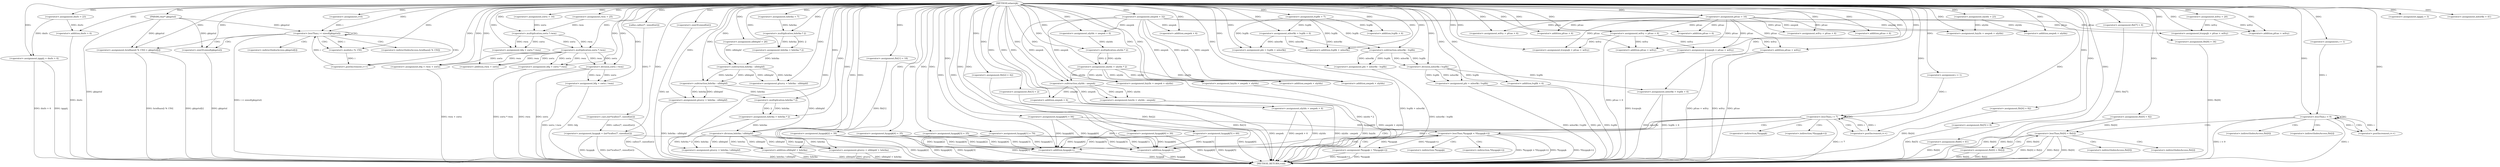 digraph wlaersjk {  
"4150517416585199165" [label = "(METHOD,wlaersjk)" ]
"4150517416585199533" [label = "(METHOD_RETURN,void)" ]
"4150517416585199166" [label = "(PARAM,char* gkigztnl)" ]
"4150517416585199169" [label = "(<operator>.assignment,xwtn = 16)" ]
"4150517416585199173" [label = "(<operator>.assignment,igggtj = 3)" ]
"4150517416585199177" [label = "(<operator>.assignment,ulyldx = 23)" ]
"4150517416585199181" [label = "(<operator>.assignment,hdxtka = 7)" ]
"4150517416585199185" [label = "(<operator>.assignment,dmfo = 23)" ]
"4150517416585199189" [label = "(<operator>.assignment,awgwk = 32)" ]
"4150517416585199194" [label = "(<operator>.assignment,wifvy = 20)" ]
"4150517416585199198" [label = "(<operator>.assignment,rwm = 25)" ]
"4150517416585199205" [label = "(<operator>.assignment,nlbbiphf = 26)" ]
"4150517416585199208" [label = "(<operator>.assignment,hzyilx = awgwk + ulyldx)" ]
"4150517416585199210" [label = "(<operator>.addition,awgwk + ulyldx)" ]
"4150517416585199213" [label = "(<operator>.assignment,igggtj = dmfo + 6)" ]
"4150517416585199215" [label = "(<operator>.addition,dmfo + 6)" ]
"4150517416585199220" [label = "(<operator>.assignment,pfcao = 16)" ]
"4150517416585199224" [label = "(<operator>.assignment,ulyldx = awgwk + 6)" ]
"4150517416585199226" [label = "(<operator>.addition,awgwk + 6)" ]
"4150517416585199229" [label = "(<operator>.assignment,lcxzpujh = pfcao + wifvy)" ]
"4150517416585199231" [label = "(<operator>.addition,pfcao + wifvy)" ]
"4150517416585199235" [label = "(<operator>.assignment,ulyldx = ulyldx * 2)" ]
"4150517416585199237" [label = "(<operator>.multiplication,ulyldx * 2)" ]
"4150517416585199242" [label = "(<operator>.assignment,i=0)" ]
"4150517416585199245" [label = "(<operator>.lessThan,i < sizeof(gkigztnl))" ]
"4150517416585199247" [label = "(<operator>.sizeOf,sizeof(gkigztnl))" ]
"4150517416585199249" [label = "(<operator>.postIncrement,i++)" ]
"4150517416585199252" [label = "(<operator>.assignment,hrzdhazs[i % 150] = gkigztnl[i])" ]
"4150517416585199255" [label = "(<operator>.modulo,i % 150)" ]
"4150517416585199262" [label = "(<operator>.assignment,bfg = xwtn * rwm)" ]
"4150517416585199264" [label = "(<operator>.multiplication,xwtn * rwm)" ]
"4150517416585199268" [label = "(<operator>.assignment,mborlki = 41)" ]
"4150517416585199271" [label = "(<operator>.assignment,bfg = xwtn * rwm)" ]
"4150517416585199273" [label = "(<operator>.multiplication,xwtn * rwm)" ]
"4150517416585199276" [label = "(<operator>.assignment,hyggqk = (int*)calloc(7, sizeof(int)))" ]
"4150517416585199278" [label = "(<operator>.cast,(int*)calloc(7, sizeof(int)))" ]
"4150517416585199280" [label = "(calloc,calloc(7, sizeof(int)))" ]
"4150517416585199282" [label = "(<operator>.sizeOf,sizeof(int))" ]
"4150517416585199284" [label = "(<operator>.assignment,hyggqk[0] = 94)" ]
"4150517416585199290" [label = "(<operator>.assignment,lvgfih = 7)" ]
"4150517416585199293" [label = "(<operator>.assignment,bfg = rwm + xwtn)" ]
"4150517416585199295" [label = "(<operator>.addition,rwm + xwtn)" ]
"4150517416585199298" [label = "(<operator>.assignment,hdxtka = hdxtka * 2)" ]
"4150517416585199300" [label = "(<operator>.multiplication,hdxtka * 2)" ]
"4150517416585199303" [label = "(<operator>.assignment,hyggqk[1] = 79)" ]
"4150517416585199308" [label = "(<operator>.assignment,hzyilx = awgwk + ulyldx)" ]
"4150517416585199310" [label = "(<operator>.addition,awgwk + ulyldx)" ]
"4150517416585199313" [label = "(<operator>.assignment,hzyilx = awgwk + ulyldx)" ]
"4150517416585199315" [label = "(<operator>.addition,awgwk + ulyldx)" ]
"4150517416585199318" [label = "(<operator>.assignment,bfg = xwtn / rwm)" ]
"4150517416585199320" [label = "(<operator>.division,xwtn / rwm)" ]
"4150517416585199323" [label = "(<operator>.assignment,wifvy = pfcao + 6)" ]
"4150517416585199325" [label = "(<operator>.addition,pfcao + 6)" ]
"4150517416585199328" [label = "(<operator>.assignment,gtxzvy = hdxtka - nlbbiphf)" ]
"4150517416585199330" [label = "(<operator>.subtraction,hdxtka - nlbbiphf)" ]
"4150517416585199333" [label = "(<operator>.assignment,hzyilx = ulyldx - awgwk)" ]
"4150517416585199335" [label = "(<operator>.subtraction,ulyldx - awgwk)" ]
"4150517416585199338" [label = "(<operator>.assignment,ulyldx = awgwk + 6)" ]
"4150517416585199340" [label = "(<operator>.addition,awgwk + 6)" ]
"4150517416585199343" [label = "(<operator>.assignment,gtxzvy = hdxtka - nlbbiphf)" ]
"4150517416585199345" [label = "(<operator>.subtraction,hdxtka - nlbbiphf)" ]
"4150517416585199349" [label = "(<operator>.assignment,wifvy = pfcao + 6)" ]
"4150517416585199351" [label = "(<operator>.addition,pfcao + 6)" ]
"4150517416585199354" [label = "(<operator>.assignment,wifvy = pfcao + 6)" ]
"4150517416585199356" [label = "(<operator>.addition,pfcao + 6)" ]
"4150517416585199359" [label = "(<operator>.assignment,hyggqk[2] = 39)" ]
"4150517416585199364" [label = "(<operator>.assignment,hdxtka = hdxtka * 2)" ]
"4150517416585199366" [label = "(<operator>.multiplication,hdxtka * 2)" ]
"4150517416585199369" [label = "(<operator>.assignment,fht[0] = 82)" ]
"4150517416585199374" [label = "(<operator>.assignment,mborlki = lvgfih + 6)" ]
"4150517416585199376" [label = "(<operator>.addition,lvgfih + 6)" ]
"4150517416585199379" [label = "(<operator>.assignment,fht[1] = 18)" ]
"4150517416585199384" [label = "(<operator>.assignment,lcxzpujh = pfcao + wifvy)" ]
"4150517416585199386" [label = "(<operator>.addition,pfcao + wifvy)" ]
"4150517416585199389" [label = "(<operator>.assignment,gtxzvy = hdxtka / nlbbiphf)" ]
"4150517416585199391" [label = "(<operator>.division,hdxtka / nlbbiphf)" ]
"4150517416585199394" [label = "(<operator>.assignment,hyggqk[3] = 35)" ]
"4150517416585199399" [label = "(<operator>.assignment,hyggqk[4] = 35)" ]
"4150517416585199404" [label = "(<operator>.assignment,lcxzpujh = pfcao + wifvy)" ]
"4150517416585199406" [label = "(<operator>.addition,pfcao + wifvy)" ]
"4150517416585199409" [label = "(<operator>.assignment,fht[2] = 42)" ]
"4150517416585199414" [label = "(<operator>.assignment,fht[3] = 2)" ]
"4150517416585199419" [label = "(<operator>.assignment,hyggqk[5] = 60)" ]
"4150517416585199424" [label = "(<operator>.assignment,hyggqk[6] = 30)" ]
"4150517416585199429" [label = "(<operator>.assignment,gtxzvy = nlbbiphf + hdxtka)" ]
"4150517416585199431" [label = "(<operator>.addition,nlbbiphf + hdxtka)" ]
"4150517416585199434" [label = "(<operator>.assignment,phi = lvgfih + mborlki)" ]
"4150517416585199436" [label = "(<operator>.addition,lvgfih + mborlki)" ]
"4150517416585199439" [label = "(<operator>.assignment,fht[4] = 82)" ]
"4150517416585199444" [label = "(<operator>.assignment,fht[5] = 8)" ]
"4150517416585199449" [label = "(<operator>.assignment,fht[6] = 61)" ]
"4150517416585199456" [label = "(<operator>.assignment,i = 1)" ]
"4150517416585199459" [label = "(<operator>.lessThan,i < 7)" ]
"4150517416585199462" [label = "(<operator>.postIncrement,i++)" ]
"4150517416585199466" [label = "(<operator>.lessThan,*hyggqk < *(hyggqk+i))" ]
"4150517416585199470" [label = "(<operator>.addition,hyggqk+i)" ]
"4150517416585199474" [label = "(<operator>.assignment,*hyggqk = *(hyggqk+i))" ]
"4150517416585199478" [label = "(<operator>.addition,hyggqk+i)" ]
"4150517416585199481" [label = "(<operator>.assignment,phi = mborlki - lvgfih)" ]
"4150517416585199483" [label = "(<operator>.subtraction,mborlki - lvgfih)" ]
"4150517416585199486" [label = "(<operator>.assignment,fht[7] = 8)" ]
"4150517416585199491" [label = "(<operator>.assignment,fht[8] = 34)" ]
"4150517416585199496" [label = "(<operator>.assignment,phi = mborlki / lvgfih)" ]
"4150517416585199498" [label = "(<operator>.division,mborlki / lvgfih)" ]
"4150517416585199503" [label = "(<operator>.assignment,i = 1)" ]
"4150517416585199506" [label = "(<operator>.lessThan,i < 9)" ]
"4150517416585199509" [label = "(<operator>.postIncrement,i++)" ]
"4150517416585199513" [label = "(<operator>.lessThan,fht[0] < fht[i])" ]
"4150517416585199521" [label = "(<operator>.assignment,fht[0] = fht[i])" ]
"4150517416585199528" [label = "(<operator>.assignment,mborlki = lvgfih + 6)" ]
"4150517416585199530" [label = "(<operator>.addition,lvgfih + 6)" ]
"4150517416585199253" [label = "(<operator>.indirectIndexAccess,hrzdhazs[i % 150])" ]
"4150517416585199258" [label = "(<operator>.indirectIndexAccess,gkigztnl[i])" ]
"4150517416585199467" [label = "(<operator>.indirection,*hyggqk)" ]
"4150517416585199469" [label = "(<operator>.indirection,*(hyggqk+i))" ]
"4150517416585199475" [label = "(<operator>.indirection,*hyggqk)" ]
"4150517416585199477" [label = "(<operator>.indirection,*(hyggqk+i))" ]
"4150517416585199514" [label = "(<operator>.indirectIndexAccess,fht[0])" ]
"4150517416585199517" [label = "(<operator>.indirectIndexAccess,fht[i])" ]
"4150517416585199522" [label = "(<operator>.indirectIndexAccess,fht[0])" ]
"4150517416585199525" [label = "(<operator>.indirectIndexAccess,fht[i])" ]
  "4150517416585199313" -> "4150517416585199533"  [ label = "DDG: awgwk + ulyldx"] 
  "4150517416585199478" -> "4150517416585199533"  [ label = "DDG: hyggqk"] 
  "4150517416585199528" -> "4150517416585199533"  [ label = "DDG: mborlki"] 
  "4150517416585199276" -> "4150517416585199533"  [ label = "DDG: hyggqk"] 
  "4150517416585199320" -> "4150517416585199533"  [ label = "DDG: rwm"] 
  "4150517416585199213" -> "4150517416585199533"  [ label = "DDG: igggtj"] 
  "4150517416585199459" -> "4150517416585199533"  [ label = "DDG: i < 7"] 
  "4150517416585199215" -> "4150517416585199533"  [ label = "DDG: dmfo"] 
  "4150517416585199338" -> "4150517416585199533"  [ label = "DDG: ulyldx"] 
  "4150517416585199449" -> "4150517416585199533"  [ label = "DDG: fht[6]"] 
  "4150517416585199506" -> "4150517416585199533"  [ label = "DDG: i"] 
  "4150517416585199247" -> "4150517416585199533"  [ label = "DDG: gkigztnl"] 
  "4150517416585199434" -> "4150517416585199533"  [ label = "DDG: lvgfih + mborlki"] 
  "4150517416585199364" -> "4150517416585199533"  [ label = "DDG: hdxtka * 2"] 
  "4150517416585199506" -> "4150517416585199533"  [ label = "DDG: i < 9"] 
  "4150517416585199333" -> "4150517416585199533"  [ label = "DDG: hzyilx"] 
  "4150517416585199521" -> "4150517416585199533"  [ label = "DDG: fht[i]"] 
  "4150517416585199513" -> "4150517416585199533"  [ label = "DDG: fht[0] < fht[i]"] 
  "4150517416585199271" -> "4150517416585199533"  [ label = "DDG: xwtn * rwm"] 
  "4150517416585199439" -> "4150517416585199533"  [ label = "DDG: fht[4]"] 
  "4150517416585199359" -> "4150517416585199533"  [ label = "DDG: hyggqk[2]"] 
  "4150517416585199318" -> "4150517416585199533"  [ label = "DDG: xwtn / rwm"] 
  "4150517416585199513" -> "4150517416585199533"  [ label = "DDG: fht[i]"] 
  "4150517416585199282" -> "4150517416585199533"  [ label = "DDG: int"] 
  "4150517416585199379" -> "4150517416585199533"  [ label = "DDG: fht[1]"] 
  "4150517416585199474" -> "4150517416585199533"  [ label = "DDG: *(hyggqk+i)"] 
  "4150517416585199333" -> "4150517416585199533"  [ label = "DDG: ulyldx - awgwk"] 
  "4150517416585199166" -> "4150517416585199533"  [ label = "DDG: gkigztnl"] 
  "4150517416585199474" -> "4150517416585199533"  [ label = "DDG: *hyggqk"] 
  "4150517416585199414" -> "4150517416585199533"  [ label = "DDG: fht[3]"] 
  "4150517416585199284" -> "4150517416585199533"  [ label = "DDG: hyggqk[0]"] 
  "4150517416585199466" -> "4150517416585199533"  [ label = "DDG: *(hyggqk+i)"] 
  "4150517416585199406" -> "4150517416585199533"  [ label = "DDG: wifvy"] 
  "4150517416585199431" -> "4150517416585199533"  [ label = "DDG: nlbbiphf"] 
  "4150517416585199486" -> "4150517416585199533"  [ label = "DDG: fht[7]"] 
  "4150517416585199394" -> "4150517416585199533"  [ label = "DDG: hyggqk[3]"] 
  "4150517416585199340" -> "4150517416585199533"  [ label = "DDG: awgwk"] 
  "4150517416585199470" -> "4150517416585199533"  [ label = "DDG: hyggqk"] 
  "4150517416585199278" -> "4150517416585199533"  [ label = "DDG: calloc(7, sizeof(int))"] 
  "4150517416585199491" -> "4150517416585199533"  [ label = "DDG: fht[8]"] 
  "4150517416585199404" -> "4150517416585199533"  [ label = "DDG: lcxzpujh"] 
  "4150517416585199424" -> "4150517416585199533"  [ label = "DDG: hyggqk[6]"] 
  "4150517416585199530" -> "4150517416585199533"  [ label = "DDG: lvgfih"] 
  "4150517416585199318" -> "4150517416585199533"  [ label = "DDG: bfg"] 
  "4150517416585199252" -> "4150517416585199533"  [ label = "DDG: hrzdhazs[i % 150]"] 
  "4150517416585199343" -> "4150517416585199533"  [ label = "DDG: hdxtka - nlbbiphf"] 
  "4150517416585199496" -> "4150517416585199533"  [ label = "DDG: phi"] 
  "4150517416585199338" -> "4150517416585199533"  [ label = "DDG: awgwk + 6"] 
  "4150517416585199276" -> "4150517416585199533"  [ label = "DDG: (int*)calloc(7, sizeof(int))"] 
  "4150517416585199293" -> "4150517416585199533"  [ label = "DDG: rwm + xwtn"] 
  "4150517416585199521" -> "4150517416585199533"  [ label = "DDG: fht[0]"] 
  "4150517416585199406" -> "4150517416585199533"  [ label = "DDG: pfcao"] 
  "4150517416585199528" -> "4150517416585199533"  [ label = "DDG: lvgfih + 6"] 
  "4150517416585199320" -> "4150517416585199533"  [ label = "DDG: xwtn"] 
  "4150517416585199419" -> "4150517416585199533"  [ label = "DDG: hyggqk[5]"] 
  "4150517416585199369" -> "4150517416585199533"  [ label = "DDG: fht[0]"] 
  "4150517416585199245" -> "4150517416585199533"  [ label = "DDG: i < sizeof(gkigztnl)"] 
  "4150517416585199409" -> "4150517416585199533"  [ label = "DDG: fht[2]"] 
  "4150517416585199444" -> "4150517416585199533"  [ label = "DDG: fht[5]"] 
  "4150517416585199429" -> "4150517416585199533"  [ label = "DDG: nlbbiphf + hdxtka"] 
  "4150517416585199399" -> "4150517416585199533"  [ label = "DDG: hyggqk[4]"] 
  "4150517416585199404" -> "4150517416585199533"  [ label = "DDG: pfcao + wifvy"] 
  "4150517416585199252" -> "4150517416585199533"  [ label = "DDG: gkigztnl[i]"] 
  "4150517416585199389" -> "4150517416585199533"  [ label = "DDG: hdxtka / nlbbiphf"] 
  "4150517416585199429" -> "4150517416585199533"  [ label = "DDG: gtxzvy"] 
  "4150517416585199481" -> "4150517416585199533"  [ label = "DDG: mborlki - lvgfih"] 
  "4150517416585199213" -> "4150517416585199533"  [ label = "DDG: dmfo + 6"] 
  "4150517416585199354" -> "4150517416585199533"  [ label = "DDG: pfcao + 6"] 
  "4150517416585199513" -> "4150517416585199533"  [ label = "DDG: fht[0]"] 
  "4150517416585199466" -> "4150517416585199533"  [ label = "DDG: *hyggqk < *(hyggqk+i)"] 
  "4150517416585199303" -> "4150517416585199533"  [ label = "DDG: hyggqk[1]"] 
  "4150517416585199496" -> "4150517416585199533"  [ label = "DDG: mborlki / lvgfih"] 
  "4150517416585199466" -> "4150517416585199533"  [ label = "DDG: *hyggqk"] 
  "4150517416585199235" -> "4150517416585199533"  [ label = "DDG: ulyldx * 2"] 
  "4150517416585199431" -> "4150517416585199533"  [ label = "DDG: hdxtka"] 
  "4150517416585199165" -> "4150517416585199166"  [ label = "DDG: "] 
  "4150517416585199165" -> "4150517416585199169"  [ label = "DDG: "] 
  "4150517416585199165" -> "4150517416585199173"  [ label = "DDG: "] 
  "4150517416585199165" -> "4150517416585199177"  [ label = "DDG: "] 
  "4150517416585199165" -> "4150517416585199181"  [ label = "DDG: "] 
  "4150517416585199165" -> "4150517416585199185"  [ label = "DDG: "] 
  "4150517416585199165" -> "4150517416585199189"  [ label = "DDG: "] 
  "4150517416585199165" -> "4150517416585199194"  [ label = "DDG: "] 
  "4150517416585199165" -> "4150517416585199198"  [ label = "DDG: "] 
  "4150517416585199165" -> "4150517416585199205"  [ label = "DDG: "] 
  "4150517416585199189" -> "4150517416585199208"  [ label = "DDG: awgwk"] 
  "4150517416585199165" -> "4150517416585199208"  [ label = "DDG: "] 
  "4150517416585199177" -> "4150517416585199208"  [ label = "DDG: ulyldx"] 
  "4150517416585199189" -> "4150517416585199210"  [ label = "DDG: awgwk"] 
  "4150517416585199165" -> "4150517416585199210"  [ label = "DDG: "] 
  "4150517416585199177" -> "4150517416585199210"  [ label = "DDG: ulyldx"] 
  "4150517416585199185" -> "4150517416585199213"  [ label = "DDG: dmfo"] 
  "4150517416585199165" -> "4150517416585199213"  [ label = "DDG: "] 
  "4150517416585199185" -> "4150517416585199215"  [ label = "DDG: dmfo"] 
  "4150517416585199165" -> "4150517416585199215"  [ label = "DDG: "] 
  "4150517416585199165" -> "4150517416585199220"  [ label = "DDG: "] 
  "4150517416585199165" -> "4150517416585199224"  [ label = "DDG: "] 
  "4150517416585199189" -> "4150517416585199224"  [ label = "DDG: awgwk"] 
  "4150517416585199165" -> "4150517416585199226"  [ label = "DDG: "] 
  "4150517416585199189" -> "4150517416585199226"  [ label = "DDG: awgwk"] 
  "4150517416585199220" -> "4150517416585199229"  [ label = "DDG: pfcao"] 
  "4150517416585199165" -> "4150517416585199229"  [ label = "DDG: "] 
  "4150517416585199194" -> "4150517416585199229"  [ label = "DDG: wifvy"] 
  "4150517416585199220" -> "4150517416585199231"  [ label = "DDG: pfcao"] 
  "4150517416585199165" -> "4150517416585199231"  [ label = "DDG: "] 
  "4150517416585199194" -> "4150517416585199231"  [ label = "DDG: wifvy"] 
  "4150517416585199237" -> "4150517416585199235"  [ label = "DDG: ulyldx"] 
  "4150517416585199237" -> "4150517416585199235"  [ label = "DDG: 2"] 
  "4150517416585199165" -> "4150517416585199235"  [ label = "DDG: "] 
  "4150517416585199224" -> "4150517416585199237"  [ label = "DDG: ulyldx"] 
  "4150517416585199165" -> "4150517416585199237"  [ label = "DDG: "] 
  "4150517416585199165" -> "4150517416585199242"  [ label = "DDG: "] 
  "4150517416585199242" -> "4150517416585199245"  [ label = "DDG: i"] 
  "4150517416585199249" -> "4150517416585199245"  [ label = "DDG: i"] 
  "4150517416585199165" -> "4150517416585199245"  [ label = "DDG: "] 
  "4150517416585199166" -> "4150517416585199245"  [ label = "DDG: gkigztnl"] 
  "4150517416585199166" -> "4150517416585199247"  [ label = "DDG: gkigztnl"] 
  "4150517416585199165" -> "4150517416585199247"  [ label = "DDG: "] 
  "4150517416585199255" -> "4150517416585199249"  [ label = "DDG: i"] 
  "4150517416585199165" -> "4150517416585199249"  [ label = "DDG: "] 
  "4150517416585199166" -> "4150517416585199252"  [ label = "DDG: gkigztnl"] 
  "4150517416585199165" -> "4150517416585199252"  [ label = "DDG: "] 
  "4150517416585199245" -> "4150517416585199255"  [ label = "DDG: i"] 
  "4150517416585199165" -> "4150517416585199255"  [ label = "DDG: "] 
  "4150517416585199264" -> "4150517416585199262"  [ label = "DDG: xwtn"] 
  "4150517416585199264" -> "4150517416585199262"  [ label = "DDG: rwm"] 
  "4150517416585199165" -> "4150517416585199262"  [ label = "DDG: "] 
  "4150517416585199169" -> "4150517416585199264"  [ label = "DDG: xwtn"] 
  "4150517416585199165" -> "4150517416585199264"  [ label = "DDG: "] 
  "4150517416585199198" -> "4150517416585199264"  [ label = "DDG: rwm"] 
  "4150517416585199165" -> "4150517416585199268"  [ label = "DDG: "] 
  "4150517416585199273" -> "4150517416585199271"  [ label = "DDG: xwtn"] 
  "4150517416585199273" -> "4150517416585199271"  [ label = "DDG: rwm"] 
  "4150517416585199165" -> "4150517416585199271"  [ label = "DDG: "] 
  "4150517416585199264" -> "4150517416585199273"  [ label = "DDG: xwtn"] 
  "4150517416585199165" -> "4150517416585199273"  [ label = "DDG: "] 
  "4150517416585199264" -> "4150517416585199273"  [ label = "DDG: rwm"] 
  "4150517416585199278" -> "4150517416585199276"  [ label = "DDG: calloc(7, sizeof(int))"] 
  "4150517416585199165" -> "4150517416585199276"  [ label = "DDG: "] 
  "4150517416585199280" -> "4150517416585199278"  [ label = "DDG: 7"] 
  "4150517416585199165" -> "4150517416585199280"  [ label = "DDG: "] 
  "4150517416585199165" -> "4150517416585199282"  [ label = "DDG: "] 
  "4150517416585199165" -> "4150517416585199284"  [ label = "DDG: "] 
  "4150517416585199165" -> "4150517416585199290"  [ label = "DDG: "] 
  "4150517416585199273" -> "4150517416585199293"  [ label = "DDG: rwm"] 
  "4150517416585199165" -> "4150517416585199293"  [ label = "DDG: "] 
  "4150517416585199273" -> "4150517416585199293"  [ label = "DDG: xwtn"] 
  "4150517416585199273" -> "4150517416585199295"  [ label = "DDG: rwm"] 
  "4150517416585199165" -> "4150517416585199295"  [ label = "DDG: "] 
  "4150517416585199273" -> "4150517416585199295"  [ label = "DDG: xwtn"] 
  "4150517416585199300" -> "4150517416585199298"  [ label = "DDG: hdxtka"] 
  "4150517416585199300" -> "4150517416585199298"  [ label = "DDG: 2"] 
  "4150517416585199165" -> "4150517416585199298"  [ label = "DDG: "] 
  "4150517416585199181" -> "4150517416585199300"  [ label = "DDG: hdxtka"] 
  "4150517416585199165" -> "4150517416585199300"  [ label = "DDG: "] 
  "4150517416585199165" -> "4150517416585199303"  [ label = "DDG: "] 
  "4150517416585199165" -> "4150517416585199308"  [ label = "DDG: "] 
  "4150517416585199189" -> "4150517416585199308"  [ label = "DDG: awgwk"] 
  "4150517416585199235" -> "4150517416585199308"  [ label = "DDG: ulyldx"] 
  "4150517416585199165" -> "4150517416585199310"  [ label = "DDG: "] 
  "4150517416585199189" -> "4150517416585199310"  [ label = "DDG: awgwk"] 
  "4150517416585199235" -> "4150517416585199310"  [ label = "DDG: ulyldx"] 
  "4150517416585199165" -> "4150517416585199313"  [ label = "DDG: "] 
  "4150517416585199189" -> "4150517416585199313"  [ label = "DDG: awgwk"] 
  "4150517416585199235" -> "4150517416585199313"  [ label = "DDG: ulyldx"] 
  "4150517416585199165" -> "4150517416585199315"  [ label = "DDG: "] 
  "4150517416585199189" -> "4150517416585199315"  [ label = "DDG: awgwk"] 
  "4150517416585199235" -> "4150517416585199315"  [ label = "DDG: ulyldx"] 
  "4150517416585199320" -> "4150517416585199318"  [ label = "DDG: xwtn"] 
  "4150517416585199320" -> "4150517416585199318"  [ label = "DDG: rwm"] 
  "4150517416585199165" -> "4150517416585199318"  [ label = "DDG: "] 
  "4150517416585199165" -> "4150517416585199320"  [ label = "DDG: "] 
  "4150517416585199273" -> "4150517416585199320"  [ label = "DDG: xwtn"] 
  "4150517416585199273" -> "4150517416585199320"  [ label = "DDG: rwm"] 
  "4150517416585199165" -> "4150517416585199323"  [ label = "DDG: "] 
  "4150517416585199220" -> "4150517416585199323"  [ label = "DDG: pfcao"] 
  "4150517416585199165" -> "4150517416585199325"  [ label = "DDG: "] 
  "4150517416585199220" -> "4150517416585199325"  [ label = "DDG: pfcao"] 
  "4150517416585199330" -> "4150517416585199328"  [ label = "DDG: hdxtka"] 
  "4150517416585199330" -> "4150517416585199328"  [ label = "DDG: nlbbiphf"] 
  "4150517416585199165" -> "4150517416585199328"  [ label = "DDG: "] 
  "4150517416585199298" -> "4150517416585199330"  [ label = "DDG: hdxtka"] 
  "4150517416585199165" -> "4150517416585199330"  [ label = "DDG: "] 
  "4150517416585199205" -> "4150517416585199330"  [ label = "DDG: nlbbiphf"] 
  "4150517416585199335" -> "4150517416585199333"  [ label = "DDG: ulyldx"] 
  "4150517416585199335" -> "4150517416585199333"  [ label = "DDG: awgwk"] 
  "4150517416585199165" -> "4150517416585199333"  [ label = "DDG: "] 
  "4150517416585199165" -> "4150517416585199335"  [ label = "DDG: "] 
  "4150517416585199235" -> "4150517416585199335"  [ label = "DDG: ulyldx"] 
  "4150517416585199189" -> "4150517416585199335"  [ label = "DDG: awgwk"] 
  "4150517416585199335" -> "4150517416585199338"  [ label = "DDG: awgwk"] 
  "4150517416585199165" -> "4150517416585199338"  [ label = "DDG: "] 
  "4150517416585199335" -> "4150517416585199340"  [ label = "DDG: awgwk"] 
  "4150517416585199165" -> "4150517416585199340"  [ label = "DDG: "] 
  "4150517416585199345" -> "4150517416585199343"  [ label = "DDG: hdxtka"] 
  "4150517416585199345" -> "4150517416585199343"  [ label = "DDG: nlbbiphf"] 
  "4150517416585199165" -> "4150517416585199343"  [ label = "DDG: "] 
  "4150517416585199330" -> "4150517416585199345"  [ label = "DDG: hdxtka"] 
  "4150517416585199165" -> "4150517416585199345"  [ label = "DDG: "] 
  "4150517416585199330" -> "4150517416585199345"  [ label = "DDG: nlbbiphf"] 
  "4150517416585199165" -> "4150517416585199349"  [ label = "DDG: "] 
  "4150517416585199220" -> "4150517416585199349"  [ label = "DDG: pfcao"] 
  "4150517416585199165" -> "4150517416585199351"  [ label = "DDG: "] 
  "4150517416585199220" -> "4150517416585199351"  [ label = "DDG: pfcao"] 
  "4150517416585199165" -> "4150517416585199354"  [ label = "DDG: "] 
  "4150517416585199220" -> "4150517416585199354"  [ label = "DDG: pfcao"] 
  "4150517416585199165" -> "4150517416585199356"  [ label = "DDG: "] 
  "4150517416585199220" -> "4150517416585199356"  [ label = "DDG: pfcao"] 
  "4150517416585199165" -> "4150517416585199359"  [ label = "DDG: "] 
  "4150517416585199366" -> "4150517416585199364"  [ label = "DDG: hdxtka"] 
  "4150517416585199366" -> "4150517416585199364"  [ label = "DDG: 2"] 
  "4150517416585199165" -> "4150517416585199364"  [ label = "DDG: "] 
  "4150517416585199345" -> "4150517416585199366"  [ label = "DDG: hdxtka"] 
  "4150517416585199165" -> "4150517416585199366"  [ label = "DDG: "] 
  "4150517416585199165" -> "4150517416585199369"  [ label = "DDG: "] 
  "4150517416585199290" -> "4150517416585199374"  [ label = "DDG: lvgfih"] 
  "4150517416585199165" -> "4150517416585199374"  [ label = "DDG: "] 
  "4150517416585199290" -> "4150517416585199376"  [ label = "DDG: lvgfih"] 
  "4150517416585199165" -> "4150517416585199376"  [ label = "DDG: "] 
  "4150517416585199165" -> "4150517416585199379"  [ label = "DDG: "] 
  "4150517416585199165" -> "4150517416585199384"  [ label = "DDG: "] 
  "4150517416585199220" -> "4150517416585199384"  [ label = "DDG: pfcao"] 
  "4150517416585199354" -> "4150517416585199384"  [ label = "DDG: wifvy"] 
  "4150517416585199165" -> "4150517416585199386"  [ label = "DDG: "] 
  "4150517416585199220" -> "4150517416585199386"  [ label = "DDG: pfcao"] 
  "4150517416585199354" -> "4150517416585199386"  [ label = "DDG: wifvy"] 
  "4150517416585199391" -> "4150517416585199389"  [ label = "DDG: hdxtka"] 
  "4150517416585199391" -> "4150517416585199389"  [ label = "DDG: nlbbiphf"] 
  "4150517416585199165" -> "4150517416585199389"  [ label = "DDG: "] 
  "4150517416585199364" -> "4150517416585199391"  [ label = "DDG: hdxtka"] 
  "4150517416585199165" -> "4150517416585199391"  [ label = "DDG: "] 
  "4150517416585199345" -> "4150517416585199391"  [ label = "DDG: nlbbiphf"] 
  "4150517416585199165" -> "4150517416585199394"  [ label = "DDG: "] 
  "4150517416585199165" -> "4150517416585199399"  [ label = "DDG: "] 
  "4150517416585199165" -> "4150517416585199404"  [ label = "DDG: "] 
  "4150517416585199220" -> "4150517416585199404"  [ label = "DDG: pfcao"] 
  "4150517416585199354" -> "4150517416585199404"  [ label = "DDG: wifvy"] 
  "4150517416585199165" -> "4150517416585199406"  [ label = "DDG: "] 
  "4150517416585199220" -> "4150517416585199406"  [ label = "DDG: pfcao"] 
  "4150517416585199354" -> "4150517416585199406"  [ label = "DDG: wifvy"] 
  "4150517416585199165" -> "4150517416585199409"  [ label = "DDG: "] 
  "4150517416585199165" -> "4150517416585199414"  [ label = "DDG: "] 
  "4150517416585199165" -> "4150517416585199419"  [ label = "DDG: "] 
  "4150517416585199165" -> "4150517416585199424"  [ label = "DDG: "] 
  "4150517416585199391" -> "4150517416585199429"  [ label = "DDG: nlbbiphf"] 
  "4150517416585199165" -> "4150517416585199429"  [ label = "DDG: "] 
  "4150517416585199391" -> "4150517416585199429"  [ label = "DDG: hdxtka"] 
  "4150517416585199391" -> "4150517416585199431"  [ label = "DDG: nlbbiphf"] 
  "4150517416585199165" -> "4150517416585199431"  [ label = "DDG: "] 
  "4150517416585199391" -> "4150517416585199431"  [ label = "DDG: hdxtka"] 
  "4150517416585199165" -> "4150517416585199434"  [ label = "DDG: "] 
  "4150517416585199290" -> "4150517416585199434"  [ label = "DDG: lvgfih"] 
  "4150517416585199374" -> "4150517416585199434"  [ label = "DDG: mborlki"] 
  "4150517416585199165" -> "4150517416585199436"  [ label = "DDG: "] 
  "4150517416585199290" -> "4150517416585199436"  [ label = "DDG: lvgfih"] 
  "4150517416585199374" -> "4150517416585199436"  [ label = "DDG: mborlki"] 
  "4150517416585199165" -> "4150517416585199439"  [ label = "DDG: "] 
  "4150517416585199165" -> "4150517416585199444"  [ label = "DDG: "] 
  "4150517416585199165" -> "4150517416585199449"  [ label = "DDG: "] 
  "4150517416585199165" -> "4150517416585199456"  [ label = "DDG: "] 
  "4150517416585199456" -> "4150517416585199459"  [ label = "DDG: i"] 
  "4150517416585199462" -> "4150517416585199459"  [ label = "DDG: i"] 
  "4150517416585199165" -> "4150517416585199459"  [ label = "DDG: "] 
  "4150517416585199165" -> "4150517416585199462"  [ label = "DDG: "] 
  "4150517416585199459" -> "4150517416585199462"  [ label = "DDG: i"] 
  "4150517416585199474" -> "4150517416585199466"  [ label = "DDG: *hyggqk"] 
  "4150517416585199284" -> "4150517416585199466"  [ label = "DDG: hyggqk[0]"] 
  "4150517416585199276" -> "4150517416585199470"  [ label = "DDG: hyggqk"] 
  "4150517416585199359" -> "4150517416585199470"  [ label = "DDG: hyggqk[2]"] 
  "4150517416585199284" -> "4150517416585199470"  [ label = "DDG: hyggqk[0]"] 
  "4150517416585199394" -> "4150517416585199470"  [ label = "DDG: hyggqk[3]"] 
  "4150517416585199424" -> "4150517416585199470"  [ label = "DDG: hyggqk[6]"] 
  "4150517416585199419" -> "4150517416585199470"  [ label = "DDG: hyggqk[5]"] 
  "4150517416585199399" -> "4150517416585199470"  [ label = "DDG: hyggqk[4]"] 
  "4150517416585199303" -> "4150517416585199470"  [ label = "DDG: hyggqk[1]"] 
  "4150517416585199165" -> "4150517416585199470"  [ label = "DDG: "] 
  "4150517416585199459" -> "4150517416585199470"  [ label = "DDG: i"] 
  "4150517416585199466" -> "4150517416585199474"  [ label = "DDG: *(hyggqk+i)"] 
  "4150517416585199359" -> "4150517416585199478"  [ label = "DDG: hyggqk[2]"] 
  "4150517416585199284" -> "4150517416585199478"  [ label = "DDG: hyggqk[0]"] 
  "4150517416585199394" -> "4150517416585199478"  [ label = "DDG: hyggqk[3]"] 
  "4150517416585199424" -> "4150517416585199478"  [ label = "DDG: hyggqk[6]"] 
  "4150517416585199419" -> "4150517416585199478"  [ label = "DDG: hyggqk[5]"] 
  "4150517416585199399" -> "4150517416585199478"  [ label = "DDG: hyggqk[4]"] 
  "4150517416585199303" -> "4150517416585199478"  [ label = "DDG: hyggqk[1]"] 
  "4150517416585199165" -> "4150517416585199478"  [ label = "DDG: "] 
  "4150517416585199459" -> "4150517416585199478"  [ label = "DDG: i"] 
  "4150517416585199483" -> "4150517416585199481"  [ label = "DDG: mborlki"] 
  "4150517416585199483" -> "4150517416585199481"  [ label = "DDG: lvgfih"] 
  "4150517416585199165" -> "4150517416585199481"  [ label = "DDG: "] 
  "4150517416585199165" -> "4150517416585199483"  [ label = "DDG: "] 
  "4150517416585199374" -> "4150517416585199483"  [ label = "DDG: mborlki"] 
  "4150517416585199290" -> "4150517416585199483"  [ label = "DDG: lvgfih"] 
  "4150517416585199165" -> "4150517416585199486"  [ label = "DDG: "] 
  "4150517416585199165" -> "4150517416585199491"  [ label = "DDG: "] 
  "4150517416585199498" -> "4150517416585199496"  [ label = "DDG: mborlki"] 
  "4150517416585199498" -> "4150517416585199496"  [ label = "DDG: lvgfih"] 
  "4150517416585199165" -> "4150517416585199496"  [ label = "DDG: "] 
  "4150517416585199483" -> "4150517416585199498"  [ label = "DDG: mborlki"] 
  "4150517416585199165" -> "4150517416585199498"  [ label = "DDG: "] 
  "4150517416585199483" -> "4150517416585199498"  [ label = "DDG: lvgfih"] 
  "4150517416585199165" -> "4150517416585199503"  [ label = "DDG: "] 
  "4150517416585199509" -> "4150517416585199506"  [ label = "DDG: i"] 
  "4150517416585199503" -> "4150517416585199506"  [ label = "DDG: i"] 
  "4150517416585199165" -> "4150517416585199506"  [ label = "DDG: "] 
  "4150517416585199506" -> "4150517416585199509"  [ label = "DDG: i"] 
  "4150517416585199165" -> "4150517416585199509"  [ label = "DDG: "] 
  "4150517416585199521" -> "4150517416585199513"  [ label = "DDG: fht[0]"] 
  "4150517416585199369" -> "4150517416585199513"  [ label = "DDG: fht[0]"] 
  "4150517416585199513" -> "4150517416585199521"  [ label = "DDG: fht[i]"] 
  "4150517416585199498" -> "4150517416585199528"  [ label = "DDG: lvgfih"] 
  "4150517416585199165" -> "4150517416585199528"  [ label = "DDG: "] 
  "4150517416585199498" -> "4150517416585199530"  [ label = "DDG: lvgfih"] 
  "4150517416585199165" -> "4150517416585199530"  [ label = "DDG: "] 
  "4150517416585199245" -> "4150517416585199245"  [ label = "CDG: "] 
  "4150517416585199245" -> "4150517416585199247"  [ label = "CDG: "] 
  "4150517416585199245" -> "4150517416585199253"  [ label = "CDG: "] 
  "4150517416585199245" -> "4150517416585199252"  [ label = "CDG: "] 
  "4150517416585199245" -> "4150517416585199255"  [ label = "CDG: "] 
  "4150517416585199245" -> "4150517416585199258"  [ label = "CDG: "] 
  "4150517416585199245" -> "4150517416585199249"  [ label = "CDG: "] 
  "4150517416585199459" -> "4150517416585199459"  [ label = "CDG: "] 
  "4150517416585199459" -> "4150517416585199462"  [ label = "CDG: "] 
  "4150517416585199459" -> "4150517416585199467"  [ label = "CDG: "] 
  "4150517416585199459" -> "4150517416585199466"  [ label = "CDG: "] 
  "4150517416585199459" -> "4150517416585199469"  [ label = "CDG: "] 
  "4150517416585199459" -> "4150517416585199470"  [ label = "CDG: "] 
  "4150517416585199466" -> "4150517416585199475"  [ label = "CDG: "] 
  "4150517416585199466" -> "4150517416585199474"  [ label = "CDG: "] 
  "4150517416585199466" -> "4150517416585199477"  [ label = "CDG: "] 
  "4150517416585199466" -> "4150517416585199478"  [ label = "CDG: "] 
  "4150517416585199506" -> "4150517416585199506"  [ label = "CDG: "] 
  "4150517416585199506" -> "4150517416585199509"  [ label = "CDG: "] 
  "4150517416585199506" -> "4150517416585199514"  [ label = "CDG: "] 
  "4150517416585199506" -> "4150517416585199517"  [ label = "CDG: "] 
  "4150517416585199506" -> "4150517416585199513"  [ label = "CDG: "] 
  "4150517416585199513" -> "4150517416585199522"  [ label = "CDG: "] 
  "4150517416585199513" -> "4150517416585199525"  [ label = "CDG: "] 
  "4150517416585199513" -> "4150517416585199521"  [ label = "CDG: "] 
}
